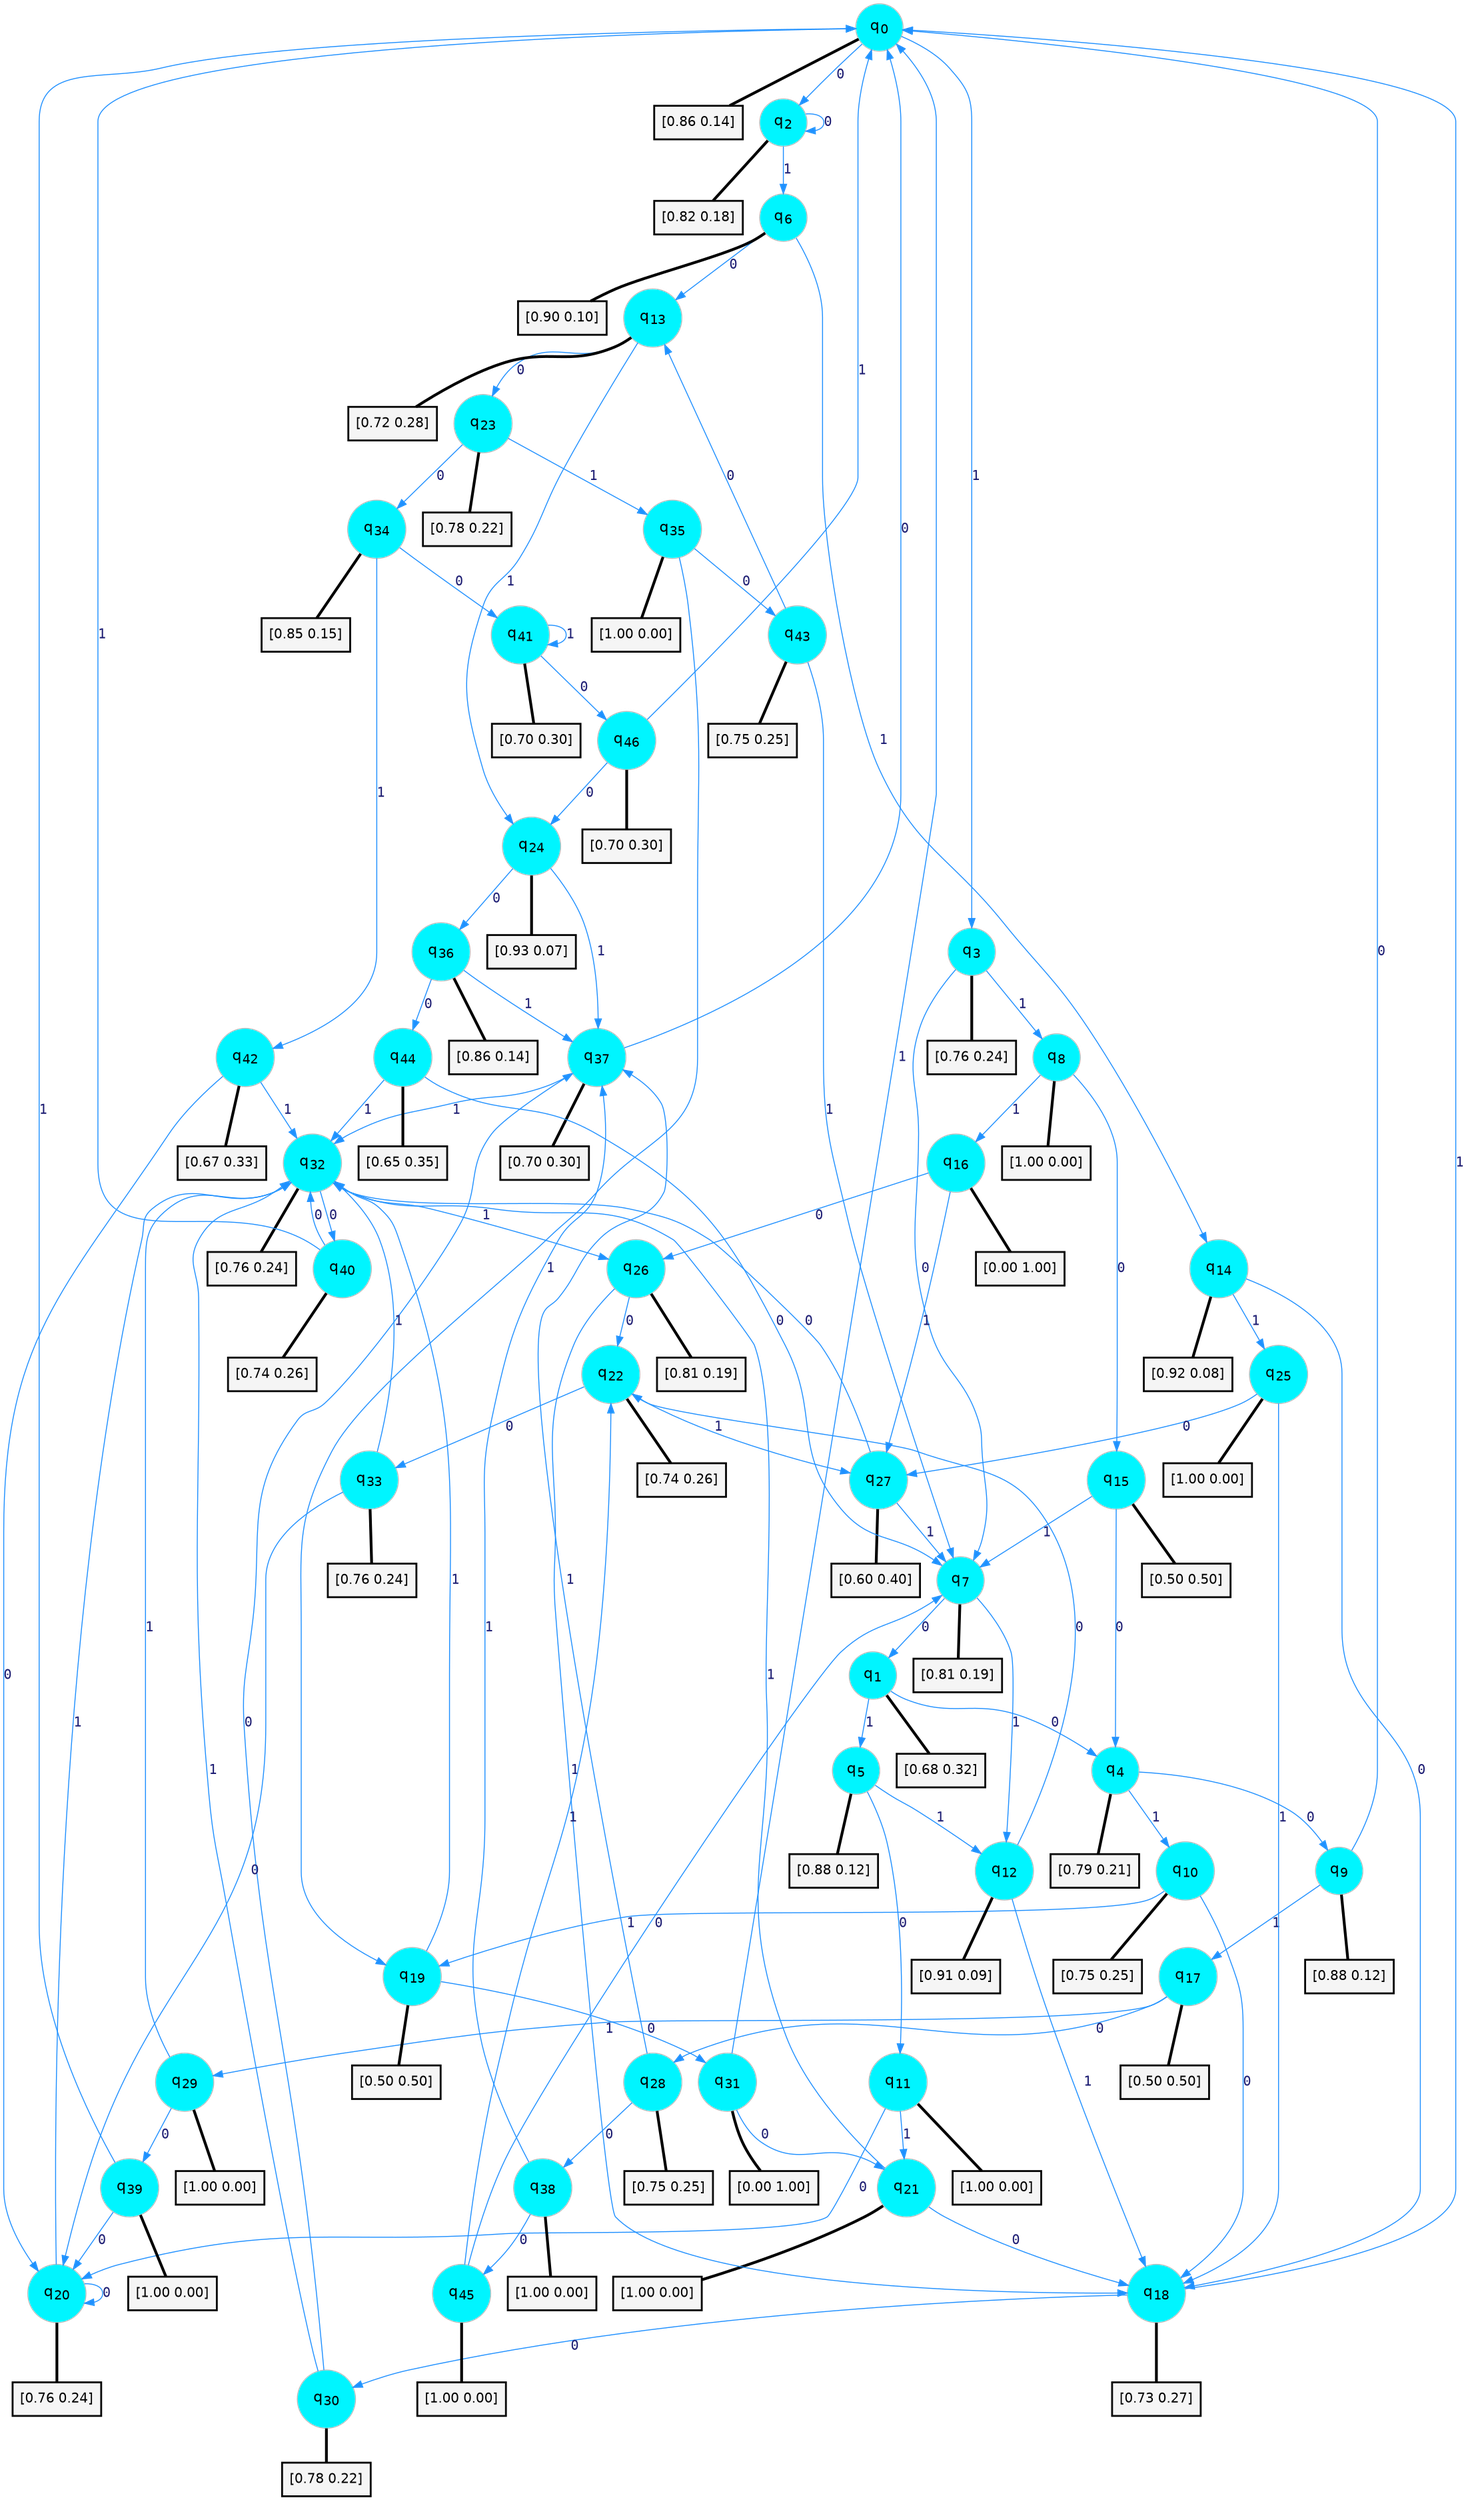 digraph G {
graph [
bgcolor=transparent, dpi=300, rankdir=TD, size="40,25"];
node [
color=gray, fillcolor=turquoise1, fontcolor=black, fontname=Helvetica, fontsize=16, fontweight=bold, shape=circle, style=filled];
edge [
arrowsize=1, color=dodgerblue1, fontcolor=midnightblue, fontname=courier, fontweight=bold, penwidth=1, style=solid, weight=20];
0[label=<q<SUB>0</SUB>>];
1[label=<q<SUB>1</SUB>>];
2[label=<q<SUB>2</SUB>>];
3[label=<q<SUB>3</SUB>>];
4[label=<q<SUB>4</SUB>>];
5[label=<q<SUB>5</SUB>>];
6[label=<q<SUB>6</SUB>>];
7[label=<q<SUB>7</SUB>>];
8[label=<q<SUB>8</SUB>>];
9[label=<q<SUB>9</SUB>>];
10[label=<q<SUB>10</SUB>>];
11[label=<q<SUB>11</SUB>>];
12[label=<q<SUB>12</SUB>>];
13[label=<q<SUB>13</SUB>>];
14[label=<q<SUB>14</SUB>>];
15[label=<q<SUB>15</SUB>>];
16[label=<q<SUB>16</SUB>>];
17[label=<q<SUB>17</SUB>>];
18[label=<q<SUB>18</SUB>>];
19[label=<q<SUB>19</SUB>>];
20[label=<q<SUB>20</SUB>>];
21[label=<q<SUB>21</SUB>>];
22[label=<q<SUB>22</SUB>>];
23[label=<q<SUB>23</SUB>>];
24[label=<q<SUB>24</SUB>>];
25[label=<q<SUB>25</SUB>>];
26[label=<q<SUB>26</SUB>>];
27[label=<q<SUB>27</SUB>>];
28[label=<q<SUB>28</SUB>>];
29[label=<q<SUB>29</SUB>>];
30[label=<q<SUB>30</SUB>>];
31[label=<q<SUB>31</SUB>>];
32[label=<q<SUB>32</SUB>>];
33[label=<q<SUB>33</SUB>>];
34[label=<q<SUB>34</SUB>>];
35[label=<q<SUB>35</SUB>>];
36[label=<q<SUB>36</SUB>>];
37[label=<q<SUB>37</SUB>>];
38[label=<q<SUB>38</SUB>>];
39[label=<q<SUB>39</SUB>>];
40[label=<q<SUB>40</SUB>>];
41[label=<q<SUB>41</SUB>>];
42[label=<q<SUB>42</SUB>>];
43[label=<q<SUB>43</SUB>>];
44[label=<q<SUB>44</SUB>>];
45[label=<q<SUB>45</SUB>>];
46[label=<q<SUB>46</SUB>>];
47[label="[0.86 0.14]", shape=box,fontcolor=black, fontname=Helvetica, fontsize=14, penwidth=2, fillcolor=whitesmoke,color=black];
48[label="[0.68 0.32]", shape=box,fontcolor=black, fontname=Helvetica, fontsize=14, penwidth=2, fillcolor=whitesmoke,color=black];
49[label="[0.82 0.18]", shape=box,fontcolor=black, fontname=Helvetica, fontsize=14, penwidth=2, fillcolor=whitesmoke,color=black];
50[label="[0.76 0.24]", shape=box,fontcolor=black, fontname=Helvetica, fontsize=14, penwidth=2, fillcolor=whitesmoke,color=black];
51[label="[0.79 0.21]", shape=box,fontcolor=black, fontname=Helvetica, fontsize=14, penwidth=2, fillcolor=whitesmoke,color=black];
52[label="[0.88 0.12]", shape=box,fontcolor=black, fontname=Helvetica, fontsize=14, penwidth=2, fillcolor=whitesmoke,color=black];
53[label="[0.90 0.10]", shape=box,fontcolor=black, fontname=Helvetica, fontsize=14, penwidth=2, fillcolor=whitesmoke,color=black];
54[label="[0.81 0.19]", shape=box,fontcolor=black, fontname=Helvetica, fontsize=14, penwidth=2, fillcolor=whitesmoke,color=black];
55[label="[1.00 0.00]", shape=box,fontcolor=black, fontname=Helvetica, fontsize=14, penwidth=2, fillcolor=whitesmoke,color=black];
56[label="[0.88 0.12]", shape=box,fontcolor=black, fontname=Helvetica, fontsize=14, penwidth=2, fillcolor=whitesmoke,color=black];
57[label="[0.75 0.25]", shape=box,fontcolor=black, fontname=Helvetica, fontsize=14, penwidth=2, fillcolor=whitesmoke,color=black];
58[label="[1.00 0.00]", shape=box,fontcolor=black, fontname=Helvetica, fontsize=14, penwidth=2, fillcolor=whitesmoke,color=black];
59[label="[0.91 0.09]", shape=box,fontcolor=black, fontname=Helvetica, fontsize=14, penwidth=2, fillcolor=whitesmoke,color=black];
60[label="[0.72 0.28]", shape=box,fontcolor=black, fontname=Helvetica, fontsize=14, penwidth=2, fillcolor=whitesmoke,color=black];
61[label="[0.92 0.08]", shape=box,fontcolor=black, fontname=Helvetica, fontsize=14, penwidth=2, fillcolor=whitesmoke,color=black];
62[label="[0.50 0.50]", shape=box,fontcolor=black, fontname=Helvetica, fontsize=14, penwidth=2, fillcolor=whitesmoke,color=black];
63[label="[0.00 1.00]", shape=box,fontcolor=black, fontname=Helvetica, fontsize=14, penwidth=2, fillcolor=whitesmoke,color=black];
64[label="[0.50 0.50]", shape=box,fontcolor=black, fontname=Helvetica, fontsize=14, penwidth=2, fillcolor=whitesmoke,color=black];
65[label="[0.73 0.27]", shape=box,fontcolor=black, fontname=Helvetica, fontsize=14, penwidth=2, fillcolor=whitesmoke,color=black];
66[label="[0.50 0.50]", shape=box,fontcolor=black, fontname=Helvetica, fontsize=14, penwidth=2, fillcolor=whitesmoke,color=black];
67[label="[0.76 0.24]", shape=box,fontcolor=black, fontname=Helvetica, fontsize=14, penwidth=2, fillcolor=whitesmoke,color=black];
68[label="[1.00 0.00]", shape=box,fontcolor=black, fontname=Helvetica, fontsize=14, penwidth=2, fillcolor=whitesmoke,color=black];
69[label="[0.74 0.26]", shape=box,fontcolor=black, fontname=Helvetica, fontsize=14, penwidth=2, fillcolor=whitesmoke,color=black];
70[label="[0.78 0.22]", shape=box,fontcolor=black, fontname=Helvetica, fontsize=14, penwidth=2, fillcolor=whitesmoke,color=black];
71[label="[0.93 0.07]", shape=box,fontcolor=black, fontname=Helvetica, fontsize=14, penwidth=2, fillcolor=whitesmoke,color=black];
72[label="[1.00 0.00]", shape=box,fontcolor=black, fontname=Helvetica, fontsize=14, penwidth=2, fillcolor=whitesmoke,color=black];
73[label="[0.81 0.19]", shape=box,fontcolor=black, fontname=Helvetica, fontsize=14, penwidth=2, fillcolor=whitesmoke,color=black];
74[label="[0.60 0.40]", shape=box,fontcolor=black, fontname=Helvetica, fontsize=14, penwidth=2, fillcolor=whitesmoke,color=black];
75[label="[0.75 0.25]", shape=box,fontcolor=black, fontname=Helvetica, fontsize=14, penwidth=2, fillcolor=whitesmoke,color=black];
76[label="[1.00 0.00]", shape=box,fontcolor=black, fontname=Helvetica, fontsize=14, penwidth=2, fillcolor=whitesmoke,color=black];
77[label="[0.78 0.22]", shape=box,fontcolor=black, fontname=Helvetica, fontsize=14, penwidth=2, fillcolor=whitesmoke,color=black];
78[label="[0.00 1.00]", shape=box,fontcolor=black, fontname=Helvetica, fontsize=14, penwidth=2, fillcolor=whitesmoke,color=black];
79[label="[0.76 0.24]", shape=box,fontcolor=black, fontname=Helvetica, fontsize=14, penwidth=2, fillcolor=whitesmoke,color=black];
80[label="[0.76 0.24]", shape=box,fontcolor=black, fontname=Helvetica, fontsize=14, penwidth=2, fillcolor=whitesmoke,color=black];
81[label="[0.85 0.15]", shape=box,fontcolor=black, fontname=Helvetica, fontsize=14, penwidth=2, fillcolor=whitesmoke,color=black];
82[label="[1.00 0.00]", shape=box,fontcolor=black, fontname=Helvetica, fontsize=14, penwidth=2, fillcolor=whitesmoke,color=black];
83[label="[0.86 0.14]", shape=box,fontcolor=black, fontname=Helvetica, fontsize=14, penwidth=2, fillcolor=whitesmoke,color=black];
84[label="[0.70 0.30]", shape=box,fontcolor=black, fontname=Helvetica, fontsize=14, penwidth=2, fillcolor=whitesmoke,color=black];
85[label="[1.00 0.00]", shape=box,fontcolor=black, fontname=Helvetica, fontsize=14, penwidth=2, fillcolor=whitesmoke,color=black];
86[label="[1.00 0.00]", shape=box,fontcolor=black, fontname=Helvetica, fontsize=14, penwidth=2, fillcolor=whitesmoke,color=black];
87[label="[0.74 0.26]", shape=box,fontcolor=black, fontname=Helvetica, fontsize=14, penwidth=2, fillcolor=whitesmoke,color=black];
88[label="[0.70 0.30]", shape=box,fontcolor=black, fontname=Helvetica, fontsize=14, penwidth=2, fillcolor=whitesmoke,color=black];
89[label="[0.67 0.33]", shape=box,fontcolor=black, fontname=Helvetica, fontsize=14, penwidth=2, fillcolor=whitesmoke,color=black];
90[label="[0.75 0.25]", shape=box,fontcolor=black, fontname=Helvetica, fontsize=14, penwidth=2, fillcolor=whitesmoke,color=black];
91[label="[0.65 0.35]", shape=box,fontcolor=black, fontname=Helvetica, fontsize=14, penwidth=2, fillcolor=whitesmoke,color=black];
92[label="[1.00 0.00]", shape=box,fontcolor=black, fontname=Helvetica, fontsize=14, penwidth=2, fillcolor=whitesmoke,color=black];
93[label="[0.70 0.30]", shape=box,fontcolor=black, fontname=Helvetica, fontsize=14, penwidth=2, fillcolor=whitesmoke,color=black];
0->2 [label=0];
0->3 [label=1];
0->47 [arrowhead=none, penwidth=3,color=black];
1->4 [label=0];
1->5 [label=1];
1->48 [arrowhead=none, penwidth=3,color=black];
2->2 [label=0];
2->6 [label=1];
2->49 [arrowhead=none, penwidth=3,color=black];
3->7 [label=0];
3->8 [label=1];
3->50 [arrowhead=none, penwidth=3,color=black];
4->9 [label=0];
4->10 [label=1];
4->51 [arrowhead=none, penwidth=3,color=black];
5->11 [label=0];
5->12 [label=1];
5->52 [arrowhead=none, penwidth=3,color=black];
6->13 [label=0];
6->14 [label=1];
6->53 [arrowhead=none, penwidth=3,color=black];
7->1 [label=0];
7->12 [label=1];
7->54 [arrowhead=none, penwidth=3,color=black];
8->15 [label=0];
8->16 [label=1];
8->55 [arrowhead=none, penwidth=3,color=black];
9->0 [label=0];
9->17 [label=1];
9->56 [arrowhead=none, penwidth=3,color=black];
10->18 [label=0];
10->19 [label=1];
10->57 [arrowhead=none, penwidth=3,color=black];
11->20 [label=0];
11->21 [label=1];
11->58 [arrowhead=none, penwidth=3,color=black];
12->22 [label=0];
12->18 [label=1];
12->59 [arrowhead=none, penwidth=3,color=black];
13->23 [label=0];
13->24 [label=1];
13->60 [arrowhead=none, penwidth=3,color=black];
14->18 [label=0];
14->25 [label=1];
14->61 [arrowhead=none, penwidth=3,color=black];
15->4 [label=0];
15->7 [label=1];
15->62 [arrowhead=none, penwidth=3,color=black];
16->26 [label=0];
16->27 [label=1];
16->63 [arrowhead=none, penwidth=3,color=black];
17->28 [label=0];
17->29 [label=1];
17->64 [arrowhead=none, penwidth=3,color=black];
18->30 [label=0];
18->0 [label=1];
18->65 [arrowhead=none, penwidth=3,color=black];
19->31 [label=0];
19->32 [label=1];
19->66 [arrowhead=none, penwidth=3,color=black];
20->20 [label=0];
20->32 [label=1];
20->67 [arrowhead=none, penwidth=3,color=black];
21->18 [label=0];
21->32 [label=1];
21->68 [arrowhead=none, penwidth=3,color=black];
22->33 [label=0];
22->27 [label=1];
22->69 [arrowhead=none, penwidth=3,color=black];
23->34 [label=0];
23->35 [label=1];
23->70 [arrowhead=none, penwidth=3,color=black];
24->36 [label=0];
24->37 [label=1];
24->71 [arrowhead=none, penwidth=3,color=black];
25->27 [label=0];
25->18 [label=1];
25->72 [arrowhead=none, penwidth=3,color=black];
26->22 [label=0];
26->18 [label=1];
26->73 [arrowhead=none, penwidth=3,color=black];
27->32 [label=0];
27->7 [label=1];
27->74 [arrowhead=none, penwidth=3,color=black];
28->38 [label=0];
28->37 [label=1];
28->75 [arrowhead=none, penwidth=3,color=black];
29->39 [label=0];
29->32 [label=1];
29->76 [arrowhead=none, penwidth=3,color=black];
30->37 [label=0];
30->32 [label=1];
30->77 [arrowhead=none, penwidth=3,color=black];
31->21 [label=0];
31->0 [label=1];
31->78 [arrowhead=none, penwidth=3,color=black];
32->40 [label=0];
32->26 [label=1];
32->79 [arrowhead=none, penwidth=3,color=black];
33->20 [label=0];
33->32 [label=1];
33->80 [arrowhead=none, penwidth=3,color=black];
34->41 [label=0];
34->42 [label=1];
34->81 [arrowhead=none, penwidth=3,color=black];
35->43 [label=0];
35->19 [label=1];
35->82 [arrowhead=none, penwidth=3,color=black];
36->44 [label=0];
36->37 [label=1];
36->83 [arrowhead=none, penwidth=3,color=black];
37->0 [label=0];
37->32 [label=1];
37->84 [arrowhead=none, penwidth=3,color=black];
38->45 [label=0];
38->37 [label=1];
38->85 [arrowhead=none, penwidth=3,color=black];
39->20 [label=0];
39->0 [label=1];
39->86 [arrowhead=none, penwidth=3,color=black];
40->32 [label=0];
40->0 [label=1];
40->87 [arrowhead=none, penwidth=3,color=black];
41->46 [label=0];
41->41 [label=1];
41->88 [arrowhead=none, penwidth=3,color=black];
42->20 [label=0];
42->32 [label=1];
42->89 [arrowhead=none, penwidth=3,color=black];
43->13 [label=0];
43->7 [label=1];
43->90 [arrowhead=none, penwidth=3,color=black];
44->7 [label=0];
44->32 [label=1];
44->91 [arrowhead=none, penwidth=3,color=black];
45->7 [label=0];
45->22 [label=1];
45->92 [arrowhead=none, penwidth=3,color=black];
46->24 [label=0];
46->0 [label=1];
46->93 [arrowhead=none, penwidth=3,color=black];
}
